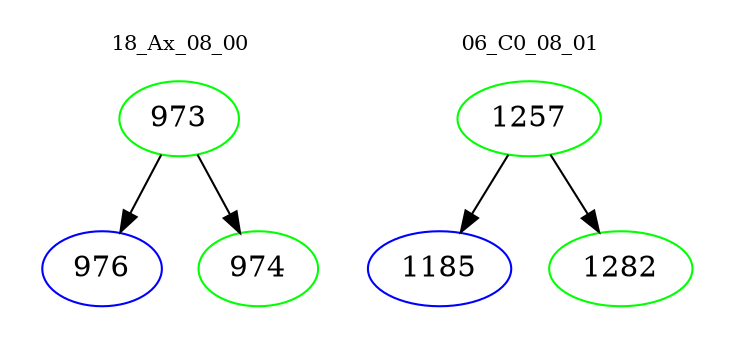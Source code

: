 digraph{
subgraph cluster_0 {
color = white
label = "18_Ax_08_00";
fontsize=10;
T0_973 [label="973", color="green"]
T0_973 -> T0_976 [color="black"]
T0_976 [label="976", color="blue"]
T0_973 -> T0_974 [color="black"]
T0_974 [label="974", color="green"]
}
subgraph cluster_1 {
color = white
label = "06_C0_08_01";
fontsize=10;
T1_1257 [label="1257", color="green"]
T1_1257 -> T1_1185 [color="black"]
T1_1185 [label="1185", color="blue"]
T1_1257 -> T1_1282 [color="black"]
T1_1282 [label="1282", color="green"]
}
}
